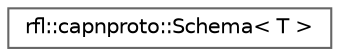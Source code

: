 digraph "类继承关系图"
{
 // LATEX_PDF_SIZE
  bgcolor="transparent";
  edge [fontname=Helvetica,fontsize=10,labelfontname=Helvetica,labelfontsize=10];
  node [fontname=Helvetica,fontsize=10,shape=box,height=0.2,width=0.4];
  rankdir="LR";
  Node0 [id="Node000000",label="rfl::capnproto::Schema\< T \>",height=0.2,width=0.4,color="grey40", fillcolor="white", style="filled",URL="$classrfl_1_1capnproto_1_1_schema.html",tooltip=" "];
}

